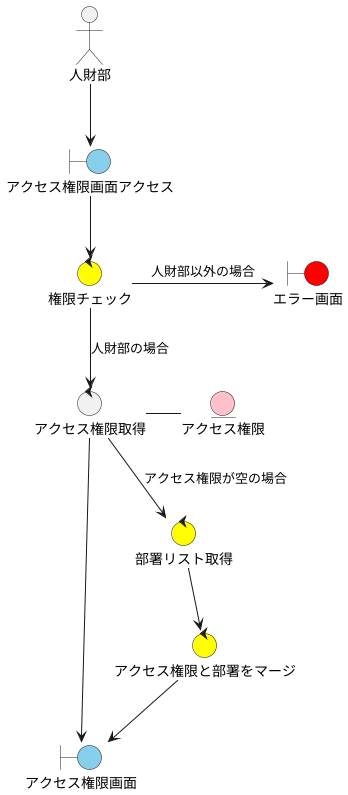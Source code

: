 @startuml

'アクター
actor 人財部

'バウンダリ
boundary アクセス権限画面アクセス #skyblue
boundary エラー画面 #red 
boundary アクセス権限画面 #skyblue

'コントロール
control 権限チェック #Yellow
control アクセス権限取得
control 部署リスト取得 #Yellow
control アクセス権限と部署をマージ #Yellow
control アクセス権限と部署をマージ #Yellow

'エンティティ
entity アクセス権限 #pink

'処理概要
人財部 --> アクセス権限画面アクセス
アクセス権限画面アクセス --> 権限チェック
権限チェック -> エラー画面 : 人財部以外の場合
権限チェック --> アクセス権限取得 :人財部の場合
アクセス権限取得 - アクセス権限
アクセス権限取得 --> 部署リスト取得 :アクセス権限が空の場合
部署リスト取得 --> アクセス権限と部署をマージ
アクセス権限と部署をマージ --> アクセス権限画面
アクセス権限取得 --> アクセス権限画面

@enduml
